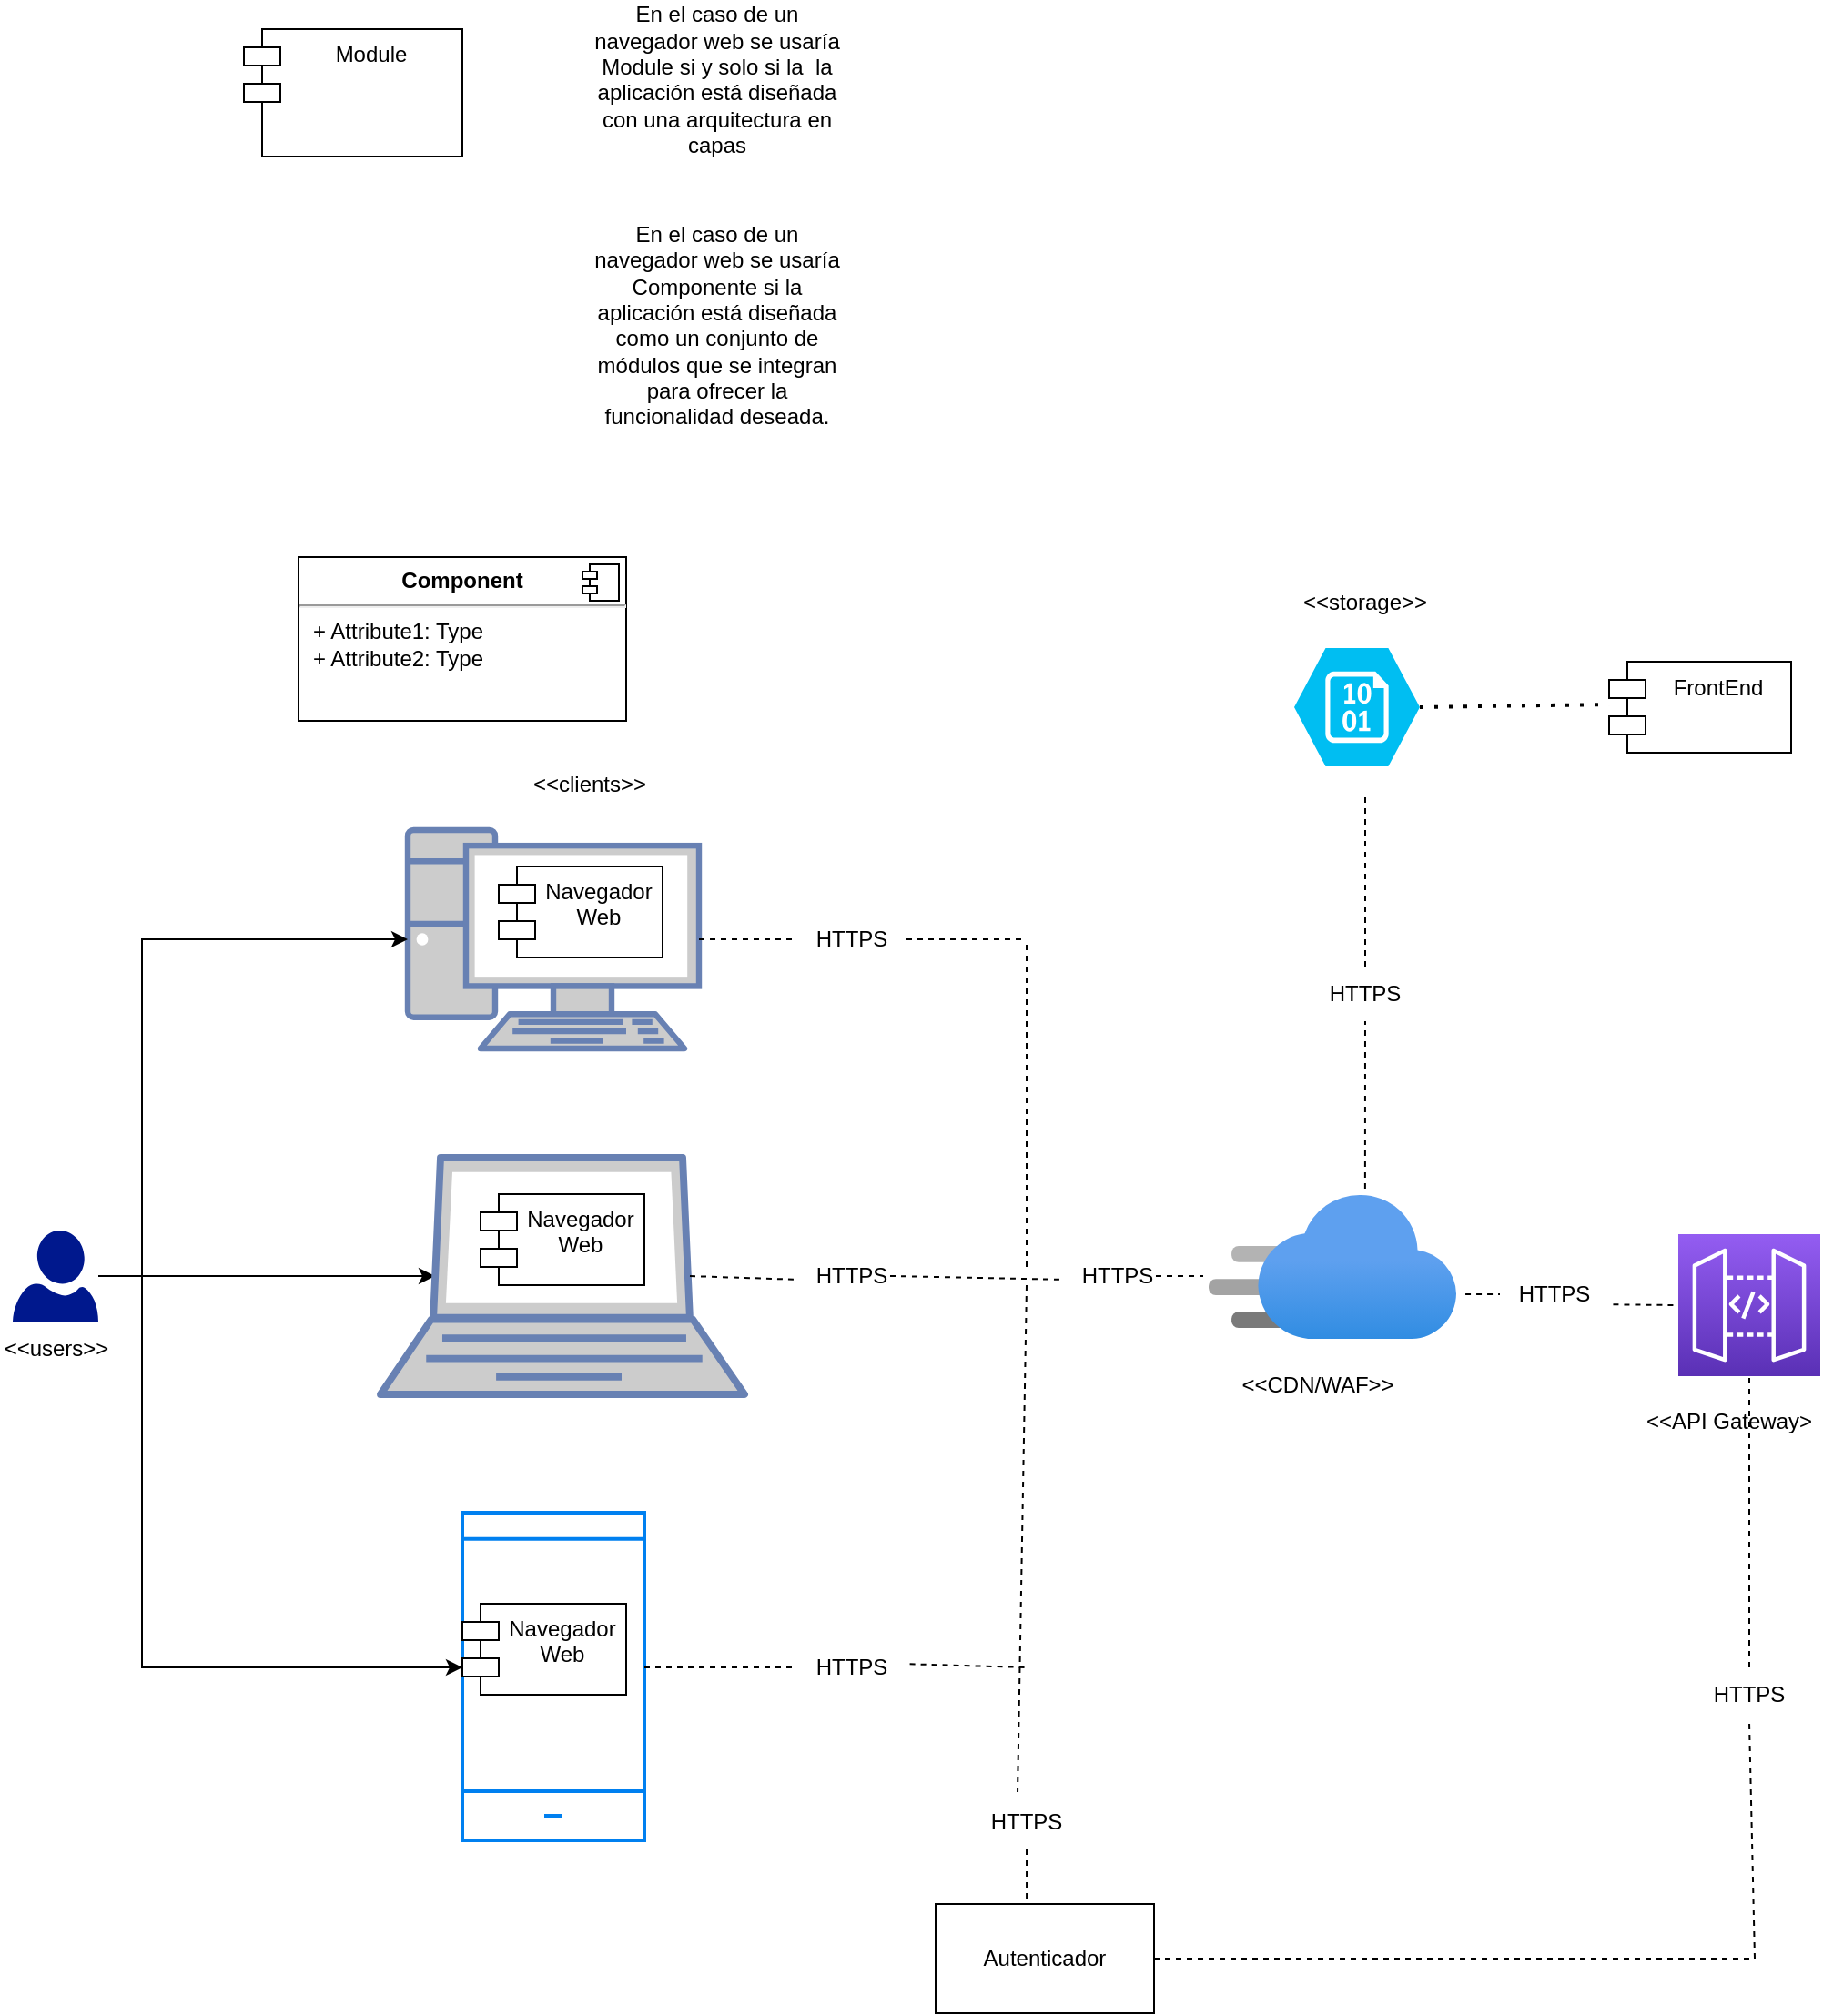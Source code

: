 <mxfile version="21.2.2" type="google">
  <diagram name="Página-1" id="UClVQGibqvuYPPIpyzIm">
    <mxGraphModel grid="1" page="1" gridSize="10" guides="1" tooltips="1" connect="1" arrows="1" fold="1" pageScale="1" pageWidth="827" pageHeight="1169" math="0" shadow="0">
      <root>
        <mxCell id="0" />
        <mxCell id="1" parent="0" />
        <mxCell id="S0poTsxjgl5lhnEiMx-0-1" value="" style="fontColor=#0066CC;verticalAlign=top;verticalLabelPosition=bottom;labelPosition=center;align=center;html=1;outlineConnect=0;fillColor=#CCCCCC;strokeColor=#6881B3;gradientColor=none;gradientDirection=north;strokeWidth=2;shape=mxgraph.networks.pc;" vertex="1" parent="1">
          <mxGeometry x="140" y="210" width="160" height="120" as="geometry" />
        </mxCell>
        <mxCell id="S0poTsxjgl5lhnEiMx-0-2" value="" style="html=1;verticalLabelPosition=bottom;align=center;labelBackgroundColor=#ffffff;verticalAlign=top;strokeWidth=2;strokeColor=#0080F0;shadow=0;dashed=0;shape=mxgraph.ios7.icons.smartphone;" vertex="1" parent="1">
          <mxGeometry x="170" y="585" width="100" height="180" as="geometry" />
        </mxCell>
        <mxCell id="S0poTsxjgl5lhnEiMx-0-3" value="Navegador&lt;br&gt;Web" style="shape=module;align=left;spacingLeft=20;align=center;verticalAlign=top;whiteSpace=wrap;html=1;" vertex="1" parent="1">
          <mxGeometry x="190" y="230" width="90" height="50" as="geometry" />
        </mxCell>
        <mxCell id="S0poTsxjgl5lhnEiMx-0-4" value="Module" style="shape=module;align=left;spacingLeft=20;align=center;verticalAlign=top;whiteSpace=wrap;html=1;" vertex="1" parent="1">
          <mxGeometry x="50" y="-230" width="120" height="70" as="geometry" />
        </mxCell>
        <mxCell id="S0poTsxjgl5lhnEiMx-0-5" value="&lt;p style=&quot;margin:0px;margin-top:6px;text-align:center;&quot;&gt;&lt;b&gt;Component&lt;/b&gt;&lt;/p&gt;&lt;hr/&gt;&lt;p style=&quot;margin:0px;margin-left:8px;&quot;&gt;+ Attribute1: Type&lt;br/&gt;+ Attribute2: Type&lt;/p&gt;" style="align=left;overflow=fill;html=1;dropTarget=0;whiteSpace=wrap;" vertex="1" parent="1">
          <mxGeometry x="80" y="60" width="180" height="90" as="geometry" />
        </mxCell>
        <mxCell id="S0poTsxjgl5lhnEiMx-0-6" value="" style="shape=component;jettyWidth=8;jettyHeight=4;" vertex="1" parent="S0poTsxjgl5lhnEiMx-0-5">
          <mxGeometry x="1" width="20" height="20" relative="1" as="geometry">
            <mxPoint x="-24" y="4" as="offset" />
          </mxGeometry>
        </mxCell>
        <mxCell id="S0poTsxjgl5lhnEiMx-0-7" value="En el caso de un navegador web se usaría Module si y solo si la&amp;nbsp; la aplicación está diseñada con una arquitectura en capas&lt;br&gt;&amp;nbsp;" style="text;html=1;strokeColor=none;fillColor=none;align=center;verticalAlign=middle;whiteSpace=wrap;rounded=0;" vertex="1" parent="1">
          <mxGeometry x="240" y="-245" width="140" height="100" as="geometry" />
        </mxCell>
        <mxCell id="S0poTsxjgl5lhnEiMx-0-8" value="En el caso de un navegador web se usaría Componente&amp;nbsp;si la aplicación está diseñada como un conjunto de módulos que se integran para ofrecer la funcionalidad deseada.&lt;br&gt;&amp;nbsp;" style="text;html=1;strokeColor=none;fillColor=none;align=center;verticalAlign=middle;whiteSpace=wrap;rounded=0;" vertex="1" parent="1">
          <mxGeometry x="240" y="-110" width="140" height="100" as="geometry" />
        </mxCell>
        <mxCell id="S0poTsxjgl5lhnEiMx-0-9" value="Navegador Web" style="shape=module;align=left;spacingLeft=20;align=center;verticalAlign=top;whiteSpace=wrap;html=1;" vertex="1" parent="1">
          <mxGeometry x="170" y="635" width="90" height="50" as="geometry" />
        </mxCell>
        <mxCell id="S0poTsxjgl5lhnEiMx-0-10" style="edgeStyle=orthogonalEdgeStyle;rounded=0;orthogonalLoop=1;jettySize=auto;html=1;entryX=0.15;entryY=0.5;entryDx=0;entryDy=0;entryPerimeter=0;" edge="1" parent="1" source="S0poTsxjgl5lhnEiMx-0-13" target="S0poTsxjgl5lhnEiMx-0-15">
          <mxGeometry relative="1" as="geometry">
            <Array as="points">
              <mxPoint x="-6" y="455" />
            </Array>
          </mxGeometry>
        </mxCell>
        <mxCell id="S0poTsxjgl5lhnEiMx-0-11" style="edgeStyle=orthogonalEdgeStyle;rounded=0;orthogonalLoop=1;jettySize=auto;html=1;entryX=0;entryY=0.5;entryDx=0;entryDy=0;entryPerimeter=0;" edge="1" parent="1" source="S0poTsxjgl5lhnEiMx-0-13" target="S0poTsxjgl5lhnEiMx-0-1">
          <mxGeometry relative="1" as="geometry">
            <Array as="points">
              <mxPoint x="-6" y="270" />
            </Array>
          </mxGeometry>
        </mxCell>
        <mxCell id="S0poTsxjgl5lhnEiMx-0-12" style="edgeStyle=orthogonalEdgeStyle;rounded=0;orthogonalLoop=1;jettySize=auto;html=1;entryX=0;entryY=0;entryDx=0;entryDy=35;entryPerimeter=0;" edge="1" parent="1" source="S0poTsxjgl5lhnEiMx-0-13" target="S0poTsxjgl5lhnEiMx-0-9">
          <mxGeometry relative="1" as="geometry">
            <Array as="points">
              <mxPoint x="-6" y="670" />
            </Array>
          </mxGeometry>
        </mxCell>
        <mxCell id="S0poTsxjgl5lhnEiMx-0-13" value="" style="sketch=0;aspect=fixed;pointerEvents=1;shadow=0;dashed=0;html=1;strokeColor=none;labelPosition=center;verticalLabelPosition=bottom;verticalAlign=top;align=center;fillColor=#00188D;shape=mxgraph.azure.user" vertex="1" parent="1">
          <mxGeometry x="-77" y="430" width="47" height="50" as="geometry" />
        </mxCell>
        <mxCell id="S0poTsxjgl5lhnEiMx-0-14" value="&amp;lt;&amp;lt;users&amp;gt;&amp;gt;" style="text;html=1;strokeColor=none;fillColor=none;align=center;verticalAlign=middle;whiteSpace=wrap;rounded=0;" vertex="1" parent="1">
          <mxGeometry x="-83.5" y="480" width="60" height="30" as="geometry" />
        </mxCell>
        <mxCell id="S0poTsxjgl5lhnEiMx-0-15" value="" style="fontColor=#0066CC;verticalAlign=top;verticalLabelPosition=bottom;labelPosition=center;align=center;html=1;outlineConnect=0;fillColor=#CCCCCC;strokeColor=#6881B3;gradientColor=none;gradientDirection=north;strokeWidth=2;shape=mxgraph.networks.laptop;" vertex="1" parent="1">
          <mxGeometry x="125" y="390" width="200" height="130" as="geometry" />
        </mxCell>
        <mxCell id="S0poTsxjgl5lhnEiMx-0-16" value="Navegador&lt;br&gt;Web" style="shape=module;align=left;spacingLeft=20;align=center;verticalAlign=top;whiteSpace=wrap;html=1;" vertex="1" parent="1">
          <mxGeometry x="180" y="410" width="90" height="50" as="geometry" />
        </mxCell>
        <mxCell id="S0poTsxjgl5lhnEiMx-0-17" value="&amp;lt;&amp;lt;clients&amp;gt;&amp;gt;" style="text;html=1;strokeColor=none;fillColor=none;align=center;verticalAlign=middle;whiteSpace=wrap;rounded=0;" vertex="1" parent="1">
          <mxGeometry x="210" y="170" width="60" height="30" as="geometry" />
        </mxCell>
        <mxCell id="S0poTsxjgl5lhnEiMx-0-18" value="" style="image;aspect=fixed;html=1;points=[];align=center;fontSize=12;image=img/lib/azure2/networking/CDN_Profiles.svg;" vertex="1" parent="1">
          <mxGeometry x="580" y="410" width="136" height="80" as="geometry" />
        </mxCell>
        <mxCell id="S0poTsxjgl5lhnEiMx-0-19" value="" style="endArrow=none;dashed=1;html=1;rounded=0;exitX=1;exitY=0.5;exitDx=0;exitDy=0;exitPerimeter=0;" edge="1" parent="1" source="S0poTsxjgl5lhnEiMx-0-25">
          <mxGeometry width="50" height="50" relative="1" as="geometry">
            <mxPoint x="470" y="350" as="sourcePoint" />
            <mxPoint x="480" y="270" as="targetPoint" />
          </mxGeometry>
        </mxCell>
        <mxCell id="S0poTsxjgl5lhnEiMx-0-20" value="" style="endArrow=none;dashed=1;html=1;rounded=0;" edge="1" parent="1">
          <mxGeometry width="50" height="50" relative="1" as="geometry">
            <mxPoint x="480" y="450" as="sourcePoint" />
            <mxPoint x="480" y="270" as="targetPoint" />
          </mxGeometry>
        </mxCell>
        <mxCell id="S0poTsxjgl5lhnEiMx-0-21" value="" style="endArrow=none;dashed=1;html=1;rounded=0;exitX=0.85;exitY=0.5;exitDx=0;exitDy=0;exitPerimeter=0;entryX=-0.022;entryY=0.563;entryDx=0;entryDy=0;entryPerimeter=0;" edge="1" parent="1" source="S0poTsxjgl5lhnEiMx-0-35" target="S0poTsxjgl5lhnEiMx-0-18">
          <mxGeometry width="50" height="50" relative="1" as="geometry">
            <mxPoint x="490" y="490" as="sourcePoint" />
            <mxPoint x="520" y="455" as="targetPoint" />
          </mxGeometry>
        </mxCell>
        <mxCell id="S0poTsxjgl5lhnEiMx-0-22" value="" style="endArrow=none;dashed=1;html=1;rounded=0;exitX=1.03;exitY=0.439;exitDx=0;exitDy=0;exitPerimeter=0;" edge="1" parent="1" source="S0poTsxjgl5lhnEiMx-0-29">
          <mxGeometry width="50" height="50" relative="1" as="geometry">
            <mxPoint x="305" y="465" as="sourcePoint" />
            <mxPoint x="480" y="670" as="targetPoint" />
          </mxGeometry>
        </mxCell>
        <mxCell id="S0poTsxjgl5lhnEiMx-0-23" value="" style="endArrow=none;dashed=1;html=1;rounded=0;entryX=0.417;entryY=-0.05;entryDx=0;entryDy=0;entryPerimeter=0;" edge="1" parent="1" source="S0poTsxjgl5lhnEiMx-0-41" target="S0poTsxjgl5lhnEiMx-0-38">
          <mxGeometry width="50" height="50" relative="1" as="geometry">
            <mxPoint x="480" y="460" as="sourcePoint" />
            <mxPoint x="480" y="850" as="targetPoint" />
          </mxGeometry>
        </mxCell>
        <mxCell id="S0poTsxjgl5lhnEiMx-0-24" value="" style="endArrow=none;dashed=1;html=1;rounded=0;exitX=1;exitY=0.5;exitDx=0;exitDy=0;exitPerimeter=0;" edge="1" parent="1" source="S0poTsxjgl5lhnEiMx-0-1" target="S0poTsxjgl5lhnEiMx-0-25">
          <mxGeometry width="50" height="50" relative="1" as="geometry">
            <mxPoint x="300" y="270" as="sourcePoint" />
            <mxPoint x="480" y="270" as="targetPoint" />
          </mxGeometry>
        </mxCell>
        <mxCell id="S0poTsxjgl5lhnEiMx-0-25" value="HTTPS" style="text;html=1;strokeColor=none;fillColor=none;align=center;verticalAlign=middle;whiteSpace=wrap;rounded=0;" vertex="1" parent="1">
          <mxGeometry x="354" y="255" width="60" height="30" as="geometry" />
        </mxCell>
        <mxCell id="S0poTsxjgl5lhnEiMx-0-26" value="" style="endArrow=none;dashed=1;html=1;rounded=0;exitX=0.85;exitY=0.5;exitDx=0;exitDy=0;exitPerimeter=0;entryX=-0.022;entryY=0.563;entryDx=0;entryDy=0;entryPerimeter=0;" edge="1" parent="1" source="S0poTsxjgl5lhnEiMx-0-15" target="S0poTsxjgl5lhnEiMx-0-27">
          <mxGeometry width="50" height="50" relative="1" as="geometry">
            <mxPoint x="295" y="455" as="sourcePoint" />
            <mxPoint x="527" y="455" as="targetPoint" />
          </mxGeometry>
        </mxCell>
        <mxCell id="S0poTsxjgl5lhnEiMx-0-27" value="HTTPS" style="text;html=1;strokeColor=none;fillColor=none;align=center;verticalAlign=middle;whiteSpace=wrap;rounded=0;" vertex="1" parent="1">
          <mxGeometry x="354" y="440" width="60" height="30" as="geometry" />
        </mxCell>
        <mxCell id="S0poTsxjgl5lhnEiMx-0-28" value="" style="endArrow=none;dashed=1;html=1;rounded=0;" edge="1" parent="1" target="S0poTsxjgl5lhnEiMx-0-29">
          <mxGeometry width="50" height="50" relative="1" as="geometry">
            <mxPoint x="270" y="670" as="sourcePoint" />
            <mxPoint x="480" y="664" as="targetPoint" />
          </mxGeometry>
        </mxCell>
        <mxCell id="S0poTsxjgl5lhnEiMx-0-29" value="HTTPS" style="text;html=1;strokeColor=none;fillColor=none;align=center;verticalAlign=middle;whiteSpace=wrap;rounded=0;" vertex="1" parent="1">
          <mxGeometry x="354" y="655" width="60" height="30" as="geometry" />
        </mxCell>
        <mxCell id="S0poTsxjgl5lhnEiMx-0-30" value="&amp;lt;&amp;lt;CDN/WAF&amp;gt;&amp;gt;" style="text;html=1;strokeColor=none;fillColor=none;align=center;verticalAlign=middle;whiteSpace=wrap;rounded=0;" vertex="1" parent="1">
          <mxGeometry x="610" y="500" width="60" height="30" as="geometry" />
        </mxCell>
        <mxCell id="S0poTsxjgl5lhnEiMx-0-31" value="" style="sketch=0;points=[[0,0,0],[0.25,0,0],[0.5,0,0],[0.75,0,0],[1,0,0],[0,1,0],[0.25,1,0],[0.5,1,0],[0.75,1,0],[1,1,0],[0,0.25,0],[0,0.5,0],[0,0.75,0],[1,0.25,0],[1,0.5,0],[1,0.75,0]];outlineConnect=0;fontColor=#232F3E;gradientColor=#945DF2;gradientDirection=north;fillColor=#5A30B5;strokeColor=#ffffff;dashed=0;verticalLabelPosition=bottom;verticalAlign=top;align=center;html=1;fontSize=12;fontStyle=0;aspect=fixed;shape=mxgraph.aws4.resourceIcon;resIcon=mxgraph.aws4.api_gateway;" vertex="1" parent="1">
          <mxGeometry x="838" y="432" width="78" height="78" as="geometry" />
        </mxCell>
        <mxCell id="S0poTsxjgl5lhnEiMx-0-32" value="&amp;lt;&amp;lt;API Gateway&amp;gt;" style="text;html=1;strokeColor=none;fillColor=none;align=center;verticalAlign=middle;whiteSpace=wrap;rounded=0;" vertex="1" parent="1">
          <mxGeometry x="816" y="520" width="100" height="30" as="geometry" />
        </mxCell>
        <mxCell id="S0poTsxjgl5lhnEiMx-0-33" value="" style="endArrow=none;dashed=1;html=1;rounded=0;exitX=1.037;exitY=0.688;exitDx=0;exitDy=0;exitPerimeter=0;entryX=0;entryY=0.5;entryDx=0;entryDy=0;entryPerimeter=0;" edge="1" parent="1" source="S0poTsxjgl5lhnEiMx-0-37" target="S0poTsxjgl5lhnEiMx-0-31">
          <mxGeometry width="50" height="50" relative="1" as="geometry">
            <mxPoint x="415" y="465" as="sourcePoint" />
            <mxPoint x="567" y="465" as="targetPoint" />
          </mxGeometry>
        </mxCell>
        <mxCell id="S0poTsxjgl5lhnEiMx-0-34" value="" style="endArrow=none;dashed=1;html=1;rounded=0;exitX=0.85;exitY=0.5;exitDx=0;exitDy=0;exitPerimeter=0;entryX=-0.022;entryY=0.563;entryDx=0;entryDy=0;entryPerimeter=0;" edge="1" parent="1" source="S0poTsxjgl5lhnEiMx-0-27" target="S0poTsxjgl5lhnEiMx-0-35">
          <mxGeometry width="50" height="50" relative="1" as="geometry">
            <mxPoint x="405" y="455" as="sourcePoint" />
            <mxPoint x="557" y="455" as="targetPoint" />
          </mxGeometry>
        </mxCell>
        <mxCell id="S0poTsxjgl5lhnEiMx-0-35" value="HTTPS" style="text;html=1;strokeColor=none;fillColor=none;align=center;verticalAlign=middle;whiteSpace=wrap;rounded=0;" vertex="1" parent="1">
          <mxGeometry x="500" y="440" width="60" height="30" as="geometry" />
        </mxCell>
        <mxCell id="S0poTsxjgl5lhnEiMx-0-36" value="" style="endArrow=none;dashed=1;html=1;rounded=0;exitX=1.037;exitY=0.688;exitDx=0;exitDy=0;exitPerimeter=0;entryX=0;entryY=0.5;entryDx=0;entryDy=0;entryPerimeter=0;" edge="1" parent="1" source="S0poTsxjgl5lhnEiMx-0-18" target="S0poTsxjgl5lhnEiMx-0-37">
          <mxGeometry width="50" height="50" relative="1" as="geometry">
            <mxPoint x="721" y="465" as="sourcePoint" />
            <mxPoint x="827" y="461" as="targetPoint" />
          </mxGeometry>
        </mxCell>
        <mxCell id="S0poTsxjgl5lhnEiMx-0-37" value="HTTPS" style="text;html=1;strokeColor=none;fillColor=none;align=center;verticalAlign=middle;whiteSpace=wrap;rounded=0;" vertex="1" parent="1">
          <mxGeometry x="740" y="450" width="60" height="30" as="geometry" />
        </mxCell>
        <mxCell id="S0poTsxjgl5lhnEiMx-0-38" value="Autenticador" style="rounded=0;whiteSpace=wrap;html=1;" vertex="1" parent="1">
          <mxGeometry x="430" y="800" width="120" height="60" as="geometry" />
        </mxCell>
        <mxCell id="S0poTsxjgl5lhnEiMx-0-39" value="" style="endArrow=none;dashed=1;html=1;rounded=0;exitX=0.5;exitY=0;exitDx=0;exitDy=0;entryX=0.5;entryY=1;entryDx=0;entryDy=0;entryPerimeter=0;" edge="1" parent="1" source="S0poTsxjgl5lhnEiMx-0-43" target="S0poTsxjgl5lhnEiMx-0-31">
          <mxGeometry width="50" height="50" relative="1" as="geometry">
            <mxPoint x="426" y="678" as="sourcePoint" />
            <mxPoint x="890" y="830" as="targetPoint" />
            <Array as="points" />
          </mxGeometry>
        </mxCell>
        <mxCell id="S0poTsxjgl5lhnEiMx-0-40" value="" style="endArrow=none;dashed=1;html=1;rounded=0;entryX=0.417;entryY=-0.05;entryDx=0;entryDy=0;entryPerimeter=0;" edge="1" parent="1" target="S0poTsxjgl5lhnEiMx-0-41">
          <mxGeometry width="50" height="50" relative="1" as="geometry">
            <mxPoint x="480" y="460" as="sourcePoint" />
            <mxPoint x="480" y="797" as="targetPoint" />
          </mxGeometry>
        </mxCell>
        <mxCell id="S0poTsxjgl5lhnEiMx-0-41" value="HTTPS" style="text;html=1;strokeColor=none;fillColor=none;align=center;verticalAlign=middle;whiteSpace=wrap;rounded=0;" vertex="1" parent="1">
          <mxGeometry x="450" y="740" width="60" height="30" as="geometry" />
        </mxCell>
        <mxCell id="S0poTsxjgl5lhnEiMx-0-42" value="" style="endArrow=none;dashed=1;html=1;rounded=0;exitX=1;exitY=0.5;exitDx=0;exitDy=0;entryX=0.5;entryY=1;entryDx=0;entryDy=0;entryPerimeter=0;" edge="1" parent="1" source="S0poTsxjgl5lhnEiMx-0-38" target="S0poTsxjgl5lhnEiMx-0-43">
          <mxGeometry width="50" height="50" relative="1" as="geometry">
            <mxPoint x="550" y="830" as="sourcePoint" />
            <mxPoint x="877" y="510" as="targetPoint" />
            <Array as="points">
              <mxPoint x="880" y="830" />
            </Array>
          </mxGeometry>
        </mxCell>
        <mxCell id="S0poTsxjgl5lhnEiMx-0-43" value="HTTPS" style="text;html=1;strokeColor=none;fillColor=none;align=center;verticalAlign=middle;whiteSpace=wrap;rounded=0;" vertex="1" parent="1">
          <mxGeometry x="847" y="670" width="60" height="30" as="geometry" />
        </mxCell>
        <mxCell id="S0poTsxjgl5lhnEiMx-0-44" value="" style="endArrow=none;dashed=1;html=1;rounded=0;exitX=0.5;exitY=0;exitDx=0;exitDy=0;" edge="1" parent="1" source="S0poTsxjgl5lhnEiMx-0-47">
          <mxGeometry width="50" height="50" relative="1" as="geometry">
            <mxPoint x="490" y="460" as="sourcePoint" />
            <mxPoint x="666" y="190" as="targetPoint" />
          </mxGeometry>
        </mxCell>
        <mxCell id="S0poTsxjgl5lhnEiMx-0-45" value="&amp;lt;&amp;lt;storage&amp;gt;&amp;gt;" style="text;html=1;strokeColor=none;fillColor=none;align=center;verticalAlign=middle;whiteSpace=wrap;rounded=0;" vertex="1" parent="1">
          <mxGeometry x="636" y="70" width="60" height="30" as="geometry" />
        </mxCell>
        <mxCell id="S0poTsxjgl5lhnEiMx-0-46" value="" style="endArrow=none;dashed=1;html=1;rounded=0;exitX=0.632;exitY=-0.037;exitDx=0;exitDy=0;exitPerimeter=0;" edge="1" parent="1" source="S0poTsxjgl5lhnEiMx-0-18" target="S0poTsxjgl5lhnEiMx-0-47">
          <mxGeometry width="50" height="50" relative="1" as="geometry">
            <mxPoint x="666" y="407" as="sourcePoint" />
            <mxPoint x="666" y="190" as="targetPoint" />
          </mxGeometry>
        </mxCell>
        <mxCell id="S0poTsxjgl5lhnEiMx-0-47" value="HTTPS" style="text;html=1;strokeColor=none;fillColor=none;align=center;verticalAlign=middle;whiteSpace=wrap;rounded=0;" vertex="1" parent="1">
          <mxGeometry x="636" y="285" width="60" height="30" as="geometry" />
        </mxCell>
        <mxCell id="S0poTsxjgl5lhnEiMx-0-48" value="" style="endArrow=classic;html=1;rounded=0;exitX=0.94;exitY=0.429;exitDx=0;exitDy=0;exitPerimeter=0;" edge="1" parent="1" source="S0poTsxjgl5lhnEiMx-0-50">
          <mxGeometry width="50" height="50" relative="1" as="geometry">
            <mxPoint x="710" y="140.03" as="sourcePoint" />
            <mxPoint x="870" y="140" as="targetPoint" />
          </mxGeometry>
        </mxCell>
        <mxCell id="S0poTsxjgl5lhnEiMx-0-49" value="" style="verticalLabelPosition=bottom;html=1;verticalAlign=top;align=center;strokeColor=none;fillColor=#00BEF2;shape=mxgraph.azure.storage_blob;" vertex="1" parent="1">
          <mxGeometry x="627" y="110" width="69" height="65" as="geometry" />
        </mxCell>
        <mxCell id="S0poTsxjgl5lhnEiMx-0-50" value="FrontEnd" style="shape=module;align=left;spacingLeft=20;align=center;verticalAlign=top;whiteSpace=wrap;html=1;" vertex="1" parent="1">
          <mxGeometry x="800" y="117.5" width="100" height="50" as="geometry" />
        </mxCell>
        <mxCell id="S0poTsxjgl5lhnEiMx-0-51" value="" style="endArrow=none;dashed=1;html=1;dashPattern=1 3;strokeWidth=2;rounded=0;entryX=0;entryY=0.47;entryDx=0;entryDy=0;entryPerimeter=0;exitX=1;exitY=0.5;exitDx=0;exitDy=0;exitPerimeter=0;" edge="1" parent="1" source="S0poTsxjgl5lhnEiMx-0-49" target="S0poTsxjgl5lhnEiMx-0-50">
          <mxGeometry width="50" height="50" relative="1" as="geometry">
            <mxPoint x="600" y="260" as="sourcePoint" />
            <mxPoint x="650" y="210" as="targetPoint" />
          </mxGeometry>
        </mxCell>
      </root>
    </mxGraphModel>
  </diagram>
</mxfile>
